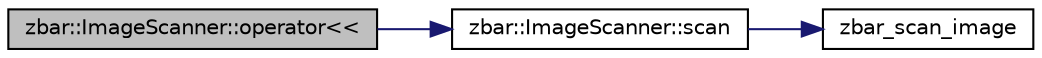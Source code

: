 digraph G
{
  edge [fontname="Helvetica",fontsize="10",labelfontname="Helvetica",labelfontsize="10"];
  node [fontname="Helvetica",fontsize="10",shape=record];
  rankdir=LR;
  Node1 [label="zbar::ImageScanner::operator\<\<",height=0.2,width=0.4,color="black", fillcolor="grey75", style="filled" fontcolor="black"];
  Node1 -> Node2 [color="midnightblue",fontsize="10",style="solid"];
  Node2 [label="zbar::ImageScanner::scan",height=0.2,width=0.4,color="black", fillcolor="white", style="filled",URL="$classzbar_1_1_image_scanner.html#a707357b2df950f5101d7a3246701b205"];
  Node2 -> Node3 [color="midnightblue",fontsize="10",style="solid"];
  Node3 [label="zbar_scan_image",height=0.2,width=0.4,color="black", fillcolor="white", style="filled",URL="$zbar_8h.html#a018800e5739b5de9e241e26cfc85fdeb"];
}
